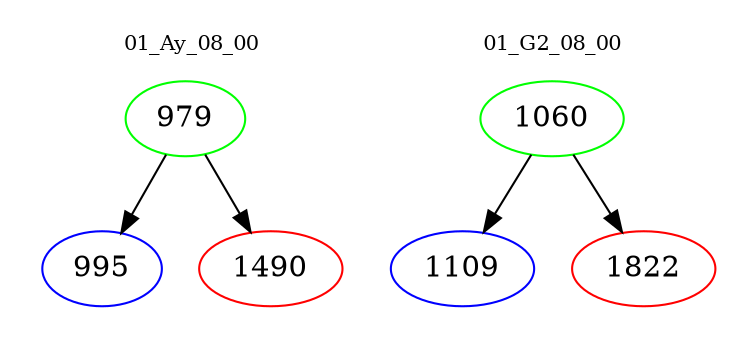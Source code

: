digraph{
subgraph cluster_0 {
color = white
label = "01_Ay_08_00";
fontsize=10;
T0_979 [label="979", color="green"]
T0_979 -> T0_995 [color="black"]
T0_995 [label="995", color="blue"]
T0_979 -> T0_1490 [color="black"]
T0_1490 [label="1490", color="red"]
}
subgraph cluster_1 {
color = white
label = "01_G2_08_00";
fontsize=10;
T1_1060 [label="1060", color="green"]
T1_1060 -> T1_1109 [color="black"]
T1_1109 [label="1109", color="blue"]
T1_1060 -> T1_1822 [color="black"]
T1_1822 [label="1822", color="red"]
}
}
